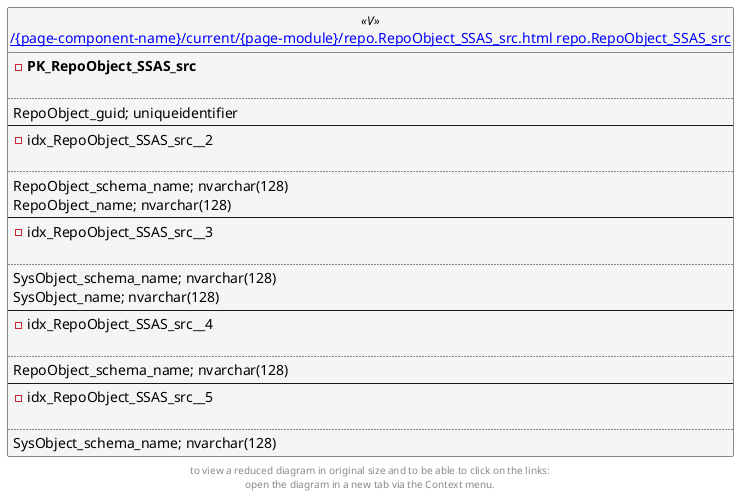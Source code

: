 @startuml
left to right direction
'top to bottom direction
hide circle
'avoide "." issues:
set namespaceSeparator none


skinparam class {
  BackgroundColor White
  BackgroundColor<<FN>> Yellow
  BackgroundColor<<FS>> Yellow
  BackgroundColor<<FT>> LightGray
  BackgroundColor<<IF>> Yellow
  BackgroundColor<<IS>> Yellow
  BackgroundColor<<P>> Aqua
  BackgroundColor<<PC>> Aqua
  BackgroundColor<<SN>> Yellow
  BackgroundColor<<SO>> SlateBlue
  BackgroundColor<<TF>> LightGray
  BackgroundColor<<TR>> Tomato
  BackgroundColor<<U>> White
  BackgroundColor<<V>> WhiteSmoke
  BackgroundColor<<X>> Aqua
}


entity "[[{site-url}/{page-component-name}/current/{page-module}/repo.RepoObject_SSAS_src.html repo.RepoObject_SSAS_src]]" as repo.RepoObject_SSAS_src << V >> {
- **PK_RepoObject_SSAS_src**

..
RepoObject_guid; uniqueidentifier
--
- idx_RepoObject_SSAS_src__2

..
RepoObject_schema_name; nvarchar(128)
RepoObject_name; nvarchar(128)
--
- idx_RepoObject_SSAS_src__3

..
SysObject_schema_name; nvarchar(128)
SysObject_name; nvarchar(128)
--
- idx_RepoObject_SSAS_src__4

..
RepoObject_schema_name; nvarchar(128)
--
- idx_RepoObject_SSAS_src__5

..
SysObject_schema_name; nvarchar(128)
}


footer
to view a reduced diagram in original size and to be able to click on the links:
open the diagram in a new tab via the Context menu.
end footer

@enduml

